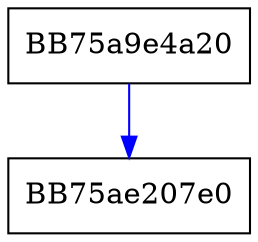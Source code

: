 digraph GetFileTime_shim {
  node [shape="box"];
  graph [splines=ortho];
  BB75a9e4a20 -> BB75ae207e0 [color="blue"];
}